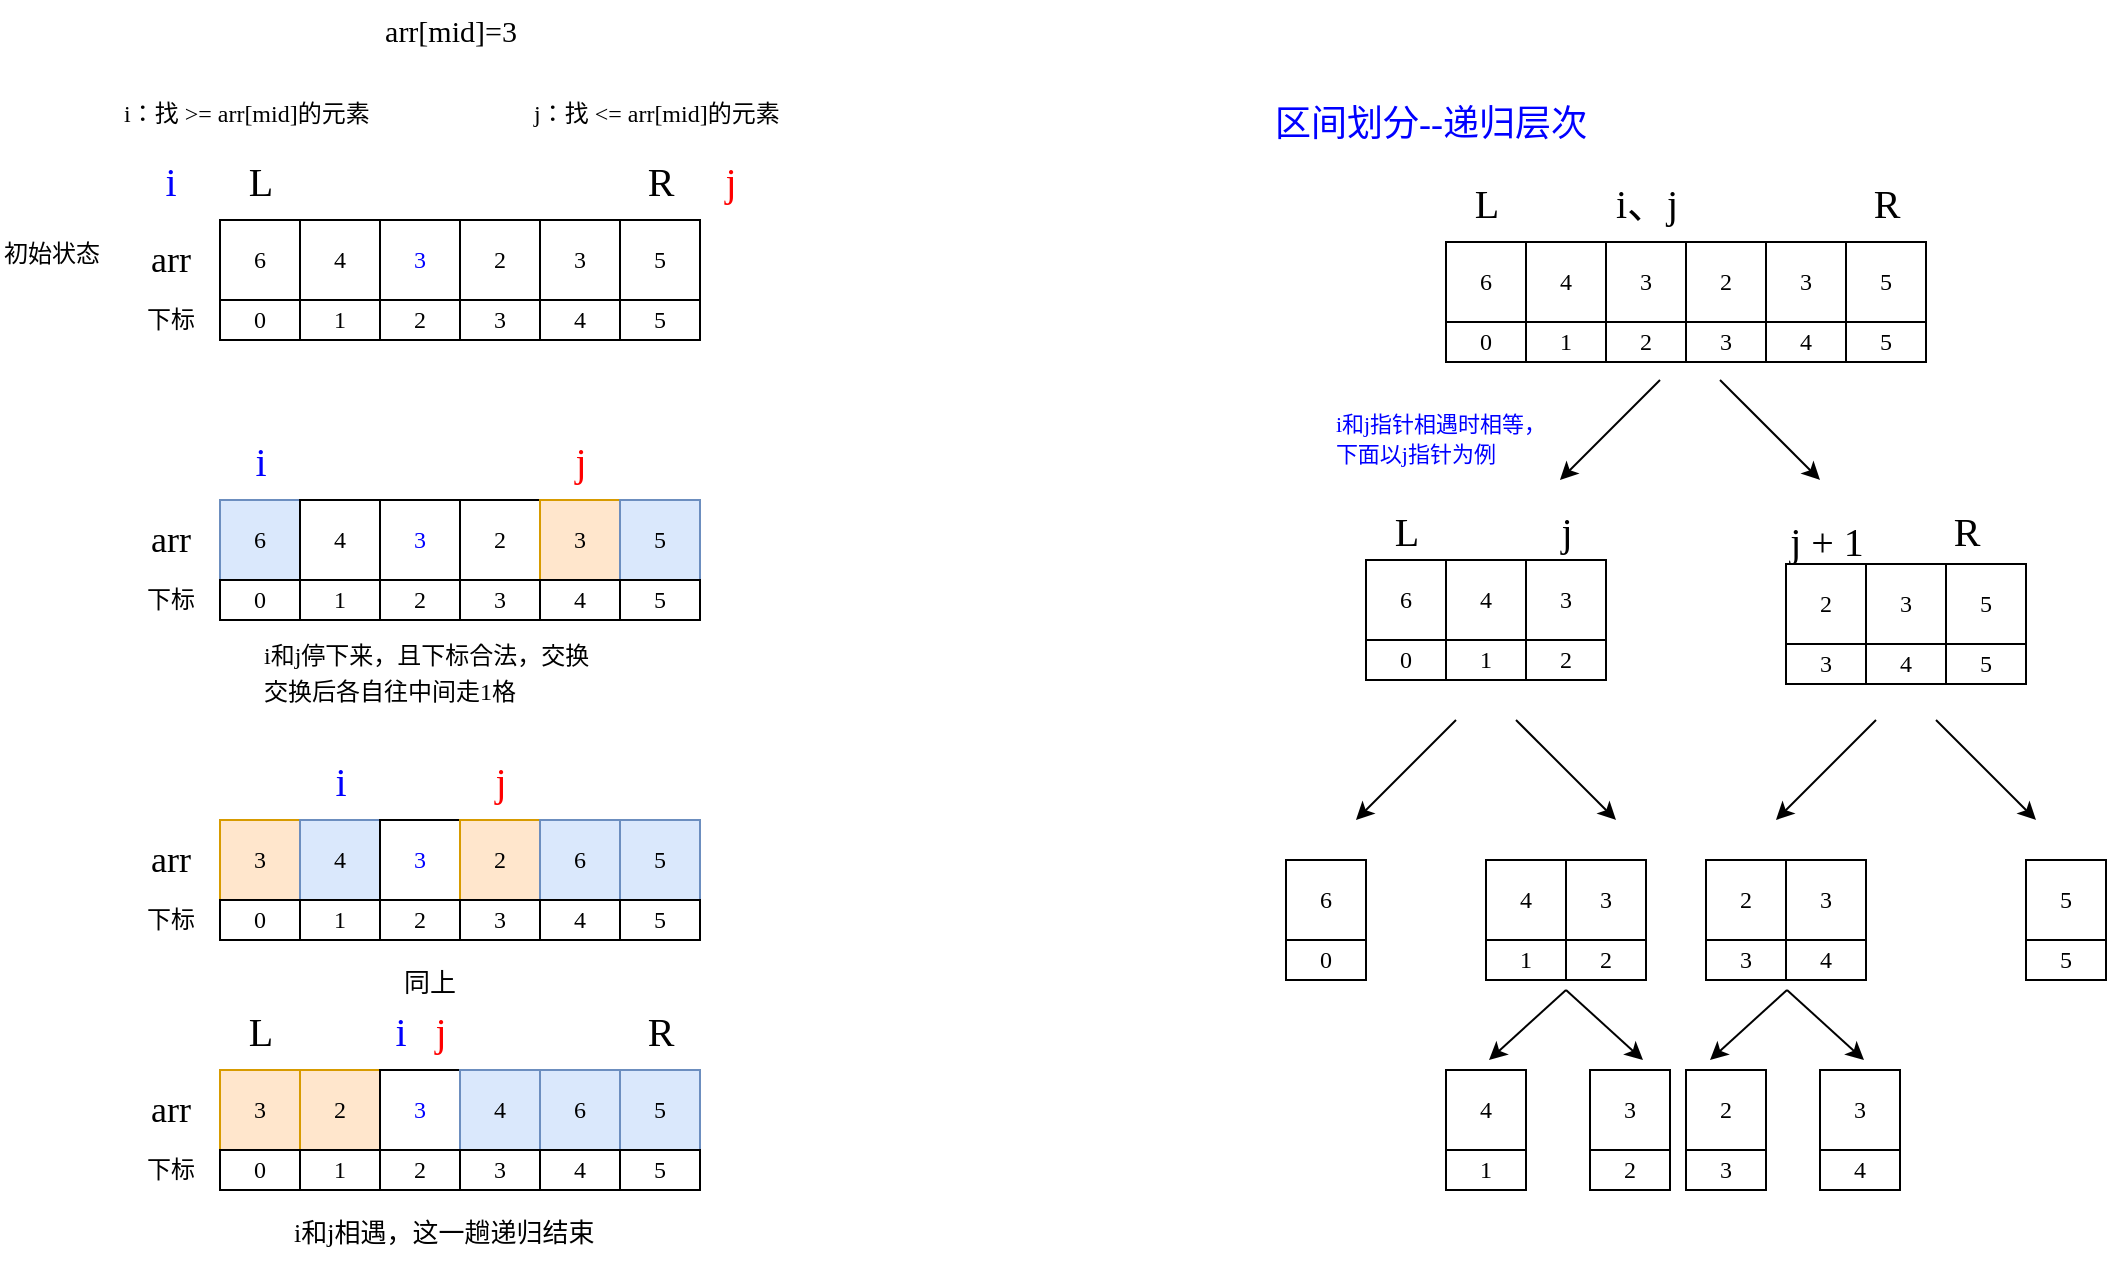 <mxfile version="21.1.9" type="device">
  <diagram name="第 1 页" id="QLZJ1L3jq67yCuwpPgn8">
    <mxGraphModel dx="1434" dy="875" grid="0" gridSize="10" guides="1" tooltips="1" connect="1" arrows="1" fold="1" page="1" pageScale="1" pageWidth="1654" pageHeight="2336" math="0" shadow="0">
      <root>
        <mxCell id="0" />
        <mxCell id="1" parent="0" />
        <mxCell id="d9wNvwzPSucR8l-naQEp-1" value="6" style="rounded=0;whiteSpace=wrap;html=1;fontFamily=Songti TC;" parent="1" vertex="1">
          <mxGeometry x="160" y="200" width="40" height="40" as="geometry" />
        </mxCell>
        <mxCell id="d9wNvwzPSucR8l-naQEp-10" value="4" style="rounded=0;whiteSpace=wrap;html=1;fontFamily=Songti TC;" parent="1" vertex="1">
          <mxGeometry x="200" y="200" width="40" height="40" as="geometry" />
        </mxCell>
        <mxCell id="d9wNvwzPSucR8l-naQEp-11" value="&lt;font color=&quot;#0000ff&quot;&gt;3&lt;/font&gt;" style="rounded=0;whiteSpace=wrap;html=1;fontFamily=Songti TC;" parent="1" vertex="1">
          <mxGeometry x="240" y="200" width="40" height="40" as="geometry" />
        </mxCell>
        <mxCell id="d9wNvwzPSucR8l-naQEp-12" value="2" style="rounded=0;whiteSpace=wrap;html=1;fontFamily=Songti TC;" parent="1" vertex="1">
          <mxGeometry x="280" y="200" width="40" height="40" as="geometry" />
        </mxCell>
        <mxCell id="d9wNvwzPSucR8l-naQEp-13" value="3" style="rounded=0;whiteSpace=wrap;html=1;fontFamily=Songti TC;" parent="1" vertex="1">
          <mxGeometry x="320" y="200" width="40" height="40" as="geometry" />
        </mxCell>
        <mxCell id="d9wNvwzPSucR8l-naQEp-14" value="5" style="rounded=0;whiteSpace=wrap;html=1;fontFamily=Songti TC;" parent="1" vertex="1">
          <mxGeometry x="360" y="200" width="40" height="40" as="geometry" />
        </mxCell>
        <mxCell id="d9wNvwzPSucR8l-naQEp-19" value="i" style="text;html=1;align=center;verticalAlign=middle;resizable=0;points=[];autosize=1;strokeColor=none;fillColor=none;fontColor=#0000FF;fontSize=20;fontFamily=Songti TC;" parent="1" vertex="1">
          <mxGeometry x="120" y="160" width="30" height="40" as="geometry" />
        </mxCell>
        <mxCell id="d9wNvwzPSucR8l-naQEp-30" value="下标" style="text;html=1;align=center;verticalAlign=middle;resizable=0;points=[];autosize=1;strokeColor=none;fillColor=none;fontFamily=Songti TC;" parent="1" vertex="1">
          <mxGeometry x="110" y="235" width="50" height="30" as="geometry" />
        </mxCell>
        <mxCell id="d9wNvwzPSucR8l-naQEp-31" value="&lt;font color=&quot;#ff0000&quot;&gt;j&lt;/font&gt;" style="text;html=1;align=center;verticalAlign=middle;resizable=0;points=[];autosize=1;strokeColor=none;fillColor=none;fontColor=#0000FF;fontSize=20;fontFamily=Songti TC;" parent="1" vertex="1">
          <mxGeometry x="400" y="160" width="30" height="40" as="geometry" />
        </mxCell>
        <mxCell id="d9wNvwzPSucR8l-naQEp-32" value="&lt;font color=&quot;#000000&quot; style=&quot;font-size: 15px;&quot;&gt;arr[mid]=3&lt;/font&gt;" style="text;html=1;align=center;verticalAlign=middle;resizable=0;points=[];autosize=1;strokeColor=none;fillColor=none;fontColor=#0000FF;fontSize=15;fontFamily=Songti TC;" parent="1" vertex="1">
          <mxGeometry x="230" y="90" width="90" height="30" as="geometry" />
        </mxCell>
        <mxCell id="d9wNvwzPSucR8l-naQEp-33" value="&lt;font style=&quot;font-size: 18px;&quot;&gt;arr&lt;/font&gt;" style="text;html=1;align=center;verticalAlign=middle;resizable=0;points=[];autosize=1;strokeColor=none;fillColor=none;fontFamily=Songti TC;" parent="1" vertex="1">
          <mxGeometry x="110" y="200" width="50" height="40" as="geometry" />
        </mxCell>
        <mxCell id="d9wNvwzPSucR8l-naQEp-20" value="0" style="rounded=0;whiteSpace=wrap;html=1;fontFamily=Songti TC;container=0;" parent="1" vertex="1">
          <mxGeometry x="160" y="240" width="40" height="20" as="geometry" />
        </mxCell>
        <mxCell id="d9wNvwzPSucR8l-naQEp-21" value="1" style="rounded=0;whiteSpace=wrap;html=1;fontFamily=Songti TC;container=0;" parent="1" vertex="1">
          <mxGeometry x="200" y="240" width="40" height="20" as="geometry" />
        </mxCell>
        <mxCell id="d9wNvwzPSucR8l-naQEp-22" value="2" style="rounded=0;whiteSpace=wrap;html=1;fontFamily=Songti TC;container=0;" parent="1" vertex="1">
          <mxGeometry x="240" y="240" width="40" height="20" as="geometry" />
        </mxCell>
        <mxCell id="d9wNvwzPSucR8l-naQEp-23" value="3" style="rounded=0;whiteSpace=wrap;html=1;fontFamily=Songti TC;container=0;" parent="1" vertex="1">
          <mxGeometry x="280" y="240" width="40" height="20" as="geometry" />
        </mxCell>
        <mxCell id="d9wNvwzPSucR8l-naQEp-24" value="4" style="rounded=0;whiteSpace=wrap;html=1;fontFamily=Songti TC;container=0;" parent="1" vertex="1">
          <mxGeometry x="320" y="240" width="40" height="20" as="geometry" />
        </mxCell>
        <mxCell id="d9wNvwzPSucR8l-naQEp-25" value="5" style="rounded=0;whiteSpace=wrap;html=1;fontFamily=Songti TC;container=0;" parent="1" vertex="1">
          <mxGeometry x="360" y="240" width="40" height="20" as="geometry" />
        </mxCell>
        <mxCell id="d9wNvwzPSucR8l-naQEp-34" value="6" style="rounded=0;whiteSpace=wrap;html=1;fontFamily=Songti TC;fillColor=#dae8fc;strokeColor=#6c8ebf;" parent="1" vertex="1">
          <mxGeometry x="160" y="340" width="40" height="40" as="geometry" />
        </mxCell>
        <mxCell id="d9wNvwzPSucR8l-naQEp-35" value="4" style="rounded=0;whiteSpace=wrap;html=1;fontFamily=Songti TC;" parent="1" vertex="1">
          <mxGeometry x="200" y="340" width="40" height="40" as="geometry" />
        </mxCell>
        <mxCell id="d9wNvwzPSucR8l-naQEp-36" value="&lt;font color=&quot;#0000ff&quot;&gt;3&lt;/font&gt;" style="rounded=0;whiteSpace=wrap;html=1;fontFamily=Songti TC;" parent="1" vertex="1">
          <mxGeometry x="240" y="340" width="40" height="40" as="geometry" />
        </mxCell>
        <mxCell id="d9wNvwzPSucR8l-naQEp-37" value="2" style="rounded=0;whiteSpace=wrap;html=1;fontFamily=Songti TC;" parent="1" vertex="1">
          <mxGeometry x="280" y="340" width="40" height="40" as="geometry" />
        </mxCell>
        <mxCell id="d9wNvwzPSucR8l-naQEp-38" value="3" style="rounded=0;whiteSpace=wrap;html=1;fontFamily=Songti TC;fillColor=#ffe6cc;strokeColor=#d79b00;" parent="1" vertex="1">
          <mxGeometry x="320" y="340" width="40" height="40" as="geometry" />
        </mxCell>
        <mxCell id="d9wNvwzPSucR8l-naQEp-39" value="5" style="rounded=0;whiteSpace=wrap;html=1;fontFamily=Songti TC;fillColor=#dae8fc;strokeColor=#6c8ebf;" parent="1" vertex="1">
          <mxGeometry x="360" y="340" width="40" height="40" as="geometry" />
        </mxCell>
        <mxCell id="d9wNvwzPSucR8l-naQEp-40" value="i" style="text;html=1;align=center;verticalAlign=middle;resizable=0;points=[];autosize=1;strokeColor=none;fillColor=none;fontColor=#0000FF;fontSize=20;fontFamily=Songti TC;" parent="1" vertex="1">
          <mxGeometry x="165" y="300" width="30" height="40" as="geometry" />
        </mxCell>
        <mxCell id="d9wNvwzPSucR8l-naQEp-41" value="下标" style="text;html=1;align=center;verticalAlign=middle;resizable=0;points=[];autosize=1;strokeColor=none;fillColor=none;fontFamily=Songti TC;" parent="1" vertex="1">
          <mxGeometry x="110" y="375" width="50" height="30" as="geometry" />
        </mxCell>
        <mxCell id="d9wNvwzPSucR8l-naQEp-42" value="&lt;font color=&quot;#ff0000&quot;&gt;j&lt;/font&gt;" style="text;html=1;align=center;verticalAlign=middle;resizable=0;points=[];autosize=1;strokeColor=none;fillColor=none;fontColor=#0000FF;fontSize=20;fontFamily=Songti TC;" parent="1" vertex="1">
          <mxGeometry x="325" y="300" width="30" height="40" as="geometry" />
        </mxCell>
        <mxCell id="d9wNvwzPSucR8l-naQEp-43" value="&lt;font style=&quot;font-size: 18px;&quot;&gt;arr&lt;/font&gt;" style="text;html=1;align=center;verticalAlign=middle;resizable=0;points=[];autosize=1;strokeColor=none;fillColor=none;fontFamily=Songti TC;" parent="1" vertex="1">
          <mxGeometry x="110" y="340" width="50" height="40" as="geometry" />
        </mxCell>
        <mxCell id="d9wNvwzPSucR8l-naQEp-44" value="0" style="rounded=0;whiteSpace=wrap;html=1;fontFamily=Songti TC;container=0;" parent="1" vertex="1">
          <mxGeometry x="160" y="380" width="40" height="20" as="geometry" />
        </mxCell>
        <mxCell id="d9wNvwzPSucR8l-naQEp-45" value="1" style="rounded=0;whiteSpace=wrap;html=1;fontFamily=Songti TC;container=0;" parent="1" vertex="1">
          <mxGeometry x="200" y="380" width="40" height="20" as="geometry" />
        </mxCell>
        <mxCell id="d9wNvwzPSucR8l-naQEp-46" value="2" style="rounded=0;whiteSpace=wrap;html=1;fontFamily=Songti TC;container=0;" parent="1" vertex="1">
          <mxGeometry x="240" y="380" width="40" height="20" as="geometry" />
        </mxCell>
        <mxCell id="d9wNvwzPSucR8l-naQEp-47" value="3" style="rounded=0;whiteSpace=wrap;html=1;fontFamily=Songti TC;container=0;" parent="1" vertex="1">
          <mxGeometry x="280" y="380" width="40" height="20" as="geometry" />
        </mxCell>
        <mxCell id="d9wNvwzPSucR8l-naQEp-48" value="4" style="rounded=0;whiteSpace=wrap;html=1;fontFamily=Songti TC;container=0;" parent="1" vertex="1">
          <mxGeometry x="320" y="380" width="40" height="20" as="geometry" />
        </mxCell>
        <mxCell id="d9wNvwzPSucR8l-naQEp-49" value="5" style="rounded=0;whiteSpace=wrap;html=1;fontFamily=Songti TC;container=0;" parent="1" vertex="1">
          <mxGeometry x="360" y="380" width="40" height="20" as="geometry" />
        </mxCell>
        <mxCell id="d9wNvwzPSucR8l-naQEp-50" value="&lt;font style=&quot;font-size: 12px;&quot; color=&quot;#000000&quot;&gt;i：找 &amp;gt;= arr[mid]的元素&lt;br&gt;&lt;/font&gt;" style="text;html=1;align=left;verticalAlign=middle;resizable=0;points=[];autosize=1;strokeColor=none;fillColor=none;fontColor=#0000FF;fontSize=15;fontFamily=Songti TC;" parent="1" vertex="1">
          <mxGeometry x="110" y="130" width="150" height="30" as="geometry" />
        </mxCell>
        <mxCell id="d9wNvwzPSucR8l-naQEp-51" value="&lt;font style=&quot;font-size: 12px;&quot; color=&quot;#000000&quot;&gt;j：找 &amp;lt;= arr[mid]的元素&lt;/font&gt;&lt;font style=&quot;font-size: 12px;&quot; color=&quot;#000000&quot;&gt;&lt;br&gt;&lt;/font&gt;" style="text;html=1;align=left;verticalAlign=middle;resizable=0;points=[];autosize=1;strokeColor=none;fillColor=none;fontColor=#0000FF;fontSize=15;fontFamily=Songti TC;" parent="1" vertex="1">
          <mxGeometry x="315" y="130" width="150" height="30" as="geometry" />
        </mxCell>
        <mxCell id="d9wNvwzPSucR8l-naQEp-53" value="&lt;font style=&quot;font-size: 12px;&quot; color=&quot;#000000&quot;&gt;初始状态&lt;br&gt;&lt;/font&gt;" style="text;html=1;align=left;verticalAlign=middle;resizable=0;points=[];autosize=1;strokeColor=none;fillColor=none;fontColor=#0000FF;fontSize=15;fontFamily=Songti TC;" parent="1" vertex="1">
          <mxGeometry x="50" y="200" width="70" height="30" as="geometry" />
        </mxCell>
        <mxCell id="d9wNvwzPSucR8l-naQEp-54" value="&lt;font style=&quot;font-size: 12px;&quot; color=&quot;#000000&quot;&gt;&lt;font style=&quot;font-size: 12px;&quot;&gt;i和j停下来，且下标合法，交换&lt;br&gt;&lt;/font&gt;交换后各自往中间走1格&lt;br&gt;&lt;/font&gt;" style="text;html=1;align=left;verticalAlign=middle;resizable=0;points=[];autosize=1;strokeColor=none;fillColor=none;fontColor=#0000FF;fontSize=15;fontFamily=Songti TC;" parent="1" vertex="1">
          <mxGeometry x="180" y="400" width="190" height="50" as="geometry" />
        </mxCell>
        <mxCell id="d9wNvwzPSucR8l-naQEp-55" value="3" style="rounded=0;whiteSpace=wrap;html=1;fontFamily=Songti TC;fillColor=#ffe6cc;strokeColor=#d79b00;" parent="1" vertex="1">
          <mxGeometry x="160" y="500" width="40" height="40" as="geometry" />
        </mxCell>
        <mxCell id="d9wNvwzPSucR8l-naQEp-56" value="4" style="rounded=0;whiteSpace=wrap;html=1;fontFamily=Songti TC;fillColor=#dae8fc;strokeColor=#6c8ebf;" parent="1" vertex="1">
          <mxGeometry x="200" y="500" width="40" height="40" as="geometry" />
        </mxCell>
        <mxCell id="d9wNvwzPSucR8l-naQEp-57" value="&lt;font color=&quot;#0000ff&quot;&gt;3&lt;/font&gt;" style="rounded=0;whiteSpace=wrap;html=1;fontFamily=Songti TC;" parent="1" vertex="1">
          <mxGeometry x="240" y="500" width="40" height="40" as="geometry" />
        </mxCell>
        <mxCell id="d9wNvwzPSucR8l-naQEp-58" value="2" style="rounded=0;whiteSpace=wrap;html=1;fontFamily=Songti TC;fillColor=#ffe6cc;strokeColor=#d79b00;" parent="1" vertex="1">
          <mxGeometry x="280" y="500" width="40" height="40" as="geometry" />
        </mxCell>
        <mxCell id="d9wNvwzPSucR8l-naQEp-59" value="6" style="rounded=0;whiteSpace=wrap;html=1;fontFamily=Songti TC;fillColor=#dae8fc;strokeColor=#6c8ebf;" parent="1" vertex="1">
          <mxGeometry x="320" y="500" width="40" height="40" as="geometry" />
        </mxCell>
        <mxCell id="d9wNvwzPSucR8l-naQEp-60" value="5" style="rounded=0;whiteSpace=wrap;html=1;fontFamily=Songti TC;fillColor=#dae8fc;strokeColor=#6c8ebf;" parent="1" vertex="1">
          <mxGeometry x="360" y="500" width="40" height="40" as="geometry" />
        </mxCell>
        <mxCell id="d9wNvwzPSucR8l-naQEp-61" value="i" style="text;html=1;align=center;verticalAlign=middle;resizable=0;points=[];autosize=1;strokeColor=none;fillColor=none;fontColor=#0000FF;fontSize=20;fontFamily=Songti TC;" parent="1" vertex="1">
          <mxGeometry x="205" y="460" width="30" height="40" as="geometry" />
        </mxCell>
        <mxCell id="d9wNvwzPSucR8l-naQEp-62" value="下标" style="text;html=1;align=center;verticalAlign=middle;resizable=0;points=[];autosize=1;strokeColor=none;fillColor=none;fontFamily=Songti TC;" parent="1" vertex="1">
          <mxGeometry x="110" y="535" width="50" height="30" as="geometry" />
        </mxCell>
        <mxCell id="d9wNvwzPSucR8l-naQEp-63" value="&lt;font color=&quot;#ff0000&quot;&gt;j&lt;/font&gt;" style="text;html=1;align=center;verticalAlign=middle;resizable=0;points=[];autosize=1;strokeColor=none;fillColor=none;fontColor=#0000FF;fontSize=20;fontFamily=Songti TC;" parent="1" vertex="1">
          <mxGeometry x="285" y="460" width="30" height="40" as="geometry" />
        </mxCell>
        <mxCell id="d9wNvwzPSucR8l-naQEp-64" value="&lt;font style=&quot;font-size: 18px;&quot;&gt;arr&lt;/font&gt;" style="text;html=1;align=center;verticalAlign=middle;resizable=0;points=[];autosize=1;strokeColor=none;fillColor=none;fontFamily=Songti TC;" parent="1" vertex="1">
          <mxGeometry x="110" y="500" width="50" height="40" as="geometry" />
        </mxCell>
        <mxCell id="d9wNvwzPSucR8l-naQEp-65" value="0" style="rounded=0;whiteSpace=wrap;html=1;fontFamily=Songti TC;container=0;" parent="1" vertex="1">
          <mxGeometry x="160" y="540" width="40" height="20" as="geometry" />
        </mxCell>
        <mxCell id="d9wNvwzPSucR8l-naQEp-66" value="1" style="rounded=0;whiteSpace=wrap;html=1;fontFamily=Songti TC;container=0;" parent="1" vertex="1">
          <mxGeometry x="200" y="540" width="40" height="20" as="geometry" />
        </mxCell>
        <mxCell id="d9wNvwzPSucR8l-naQEp-67" value="2" style="rounded=0;whiteSpace=wrap;html=1;fontFamily=Songti TC;container=0;" parent="1" vertex="1">
          <mxGeometry x="240" y="540" width="40" height="20" as="geometry" />
        </mxCell>
        <mxCell id="d9wNvwzPSucR8l-naQEp-68" value="3" style="rounded=0;whiteSpace=wrap;html=1;fontFamily=Songti TC;container=0;" parent="1" vertex="1">
          <mxGeometry x="280" y="540" width="40" height="20" as="geometry" />
        </mxCell>
        <mxCell id="d9wNvwzPSucR8l-naQEp-69" value="4" style="rounded=0;whiteSpace=wrap;html=1;fontFamily=Songti TC;container=0;" parent="1" vertex="1">
          <mxGeometry x="320" y="540" width="40" height="20" as="geometry" />
        </mxCell>
        <mxCell id="d9wNvwzPSucR8l-naQEp-70" value="5" style="rounded=0;whiteSpace=wrap;html=1;fontFamily=Songti TC;container=0;" parent="1" vertex="1">
          <mxGeometry x="360" y="540" width="40" height="20" as="geometry" />
        </mxCell>
        <mxCell id="d9wNvwzPSucR8l-naQEp-71" value="&lt;font style=&quot;&quot; color=&quot;#000000&quot;&gt;&lt;span style=&quot;font-size: 13px;&quot;&gt;同上&lt;/span&gt;&lt;br&gt;&lt;/font&gt;" style="text;html=1;align=left;verticalAlign=middle;resizable=0;points=[];autosize=1;strokeColor=none;fillColor=none;fontColor=#0000FF;fontSize=15;fontFamily=Songti TC;" parent="1" vertex="1">
          <mxGeometry x="250" y="565" width="50" height="30" as="geometry" />
        </mxCell>
        <mxCell id="d9wNvwzPSucR8l-naQEp-72" value="3" style="rounded=0;whiteSpace=wrap;html=1;fontFamily=Songti TC;fillColor=#ffe6cc;strokeColor=#d79b00;" parent="1" vertex="1">
          <mxGeometry x="160" y="625" width="40" height="40" as="geometry" />
        </mxCell>
        <mxCell id="d9wNvwzPSucR8l-naQEp-73" value="2" style="rounded=0;whiteSpace=wrap;html=1;fontFamily=Songti TC;fillColor=#ffe6cc;strokeColor=#d79b00;" parent="1" vertex="1">
          <mxGeometry x="200" y="625" width="40" height="40" as="geometry" />
        </mxCell>
        <mxCell id="d9wNvwzPSucR8l-naQEp-74" value="&lt;font color=&quot;#0000ff&quot;&gt;3&lt;/font&gt;" style="rounded=0;whiteSpace=wrap;html=1;fontFamily=Songti TC;" parent="1" vertex="1">
          <mxGeometry x="240" y="625" width="40" height="40" as="geometry" />
        </mxCell>
        <mxCell id="d9wNvwzPSucR8l-naQEp-75" value="4" style="rounded=0;whiteSpace=wrap;html=1;fontFamily=Songti TC;fillColor=#dae8fc;strokeColor=#6c8ebf;" parent="1" vertex="1">
          <mxGeometry x="280" y="625" width="40" height="40" as="geometry" />
        </mxCell>
        <mxCell id="d9wNvwzPSucR8l-naQEp-76" value="6" style="rounded=0;whiteSpace=wrap;html=1;fontFamily=Songti TC;fillColor=#dae8fc;strokeColor=#6c8ebf;" parent="1" vertex="1">
          <mxGeometry x="320" y="625" width="40" height="40" as="geometry" />
        </mxCell>
        <mxCell id="d9wNvwzPSucR8l-naQEp-77" value="5" style="rounded=0;whiteSpace=wrap;html=1;fontFamily=Songti TC;fillColor=#dae8fc;strokeColor=#6c8ebf;" parent="1" vertex="1">
          <mxGeometry x="360" y="625" width="40" height="40" as="geometry" />
        </mxCell>
        <mxCell id="d9wNvwzPSucR8l-naQEp-78" value="下标" style="text;html=1;align=center;verticalAlign=middle;resizable=0;points=[];autosize=1;strokeColor=none;fillColor=none;fontFamily=Songti TC;" parent="1" vertex="1">
          <mxGeometry x="110" y="660" width="50" height="30" as="geometry" />
        </mxCell>
        <mxCell id="d9wNvwzPSucR8l-naQEp-79" value="&lt;font style=&quot;font-size: 18px;&quot;&gt;arr&lt;/font&gt;" style="text;html=1;align=center;verticalAlign=middle;resizable=0;points=[];autosize=1;strokeColor=none;fillColor=none;fontFamily=Songti TC;" parent="1" vertex="1">
          <mxGeometry x="110" y="625" width="50" height="40" as="geometry" />
        </mxCell>
        <mxCell id="d9wNvwzPSucR8l-naQEp-80" value="0" style="rounded=0;whiteSpace=wrap;html=1;fontFamily=Songti TC;container=0;" parent="1" vertex="1">
          <mxGeometry x="160" y="665" width="40" height="20" as="geometry" />
        </mxCell>
        <mxCell id="d9wNvwzPSucR8l-naQEp-81" value="1" style="rounded=0;whiteSpace=wrap;html=1;fontFamily=Songti TC;container=0;" parent="1" vertex="1">
          <mxGeometry x="200" y="665" width="40" height="20" as="geometry" />
        </mxCell>
        <mxCell id="d9wNvwzPSucR8l-naQEp-82" value="2" style="rounded=0;whiteSpace=wrap;html=1;fontFamily=Songti TC;container=0;" parent="1" vertex="1">
          <mxGeometry x="240" y="665" width="40" height="20" as="geometry" />
        </mxCell>
        <mxCell id="d9wNvwzPSucR8l-naQEp-83" value="3" style="rounded=0;whiteSpace=wrap;html=1;fontFamily=Songti TC;container=0;" parent="1" vertex="1">
          <mxGeometry x="280" y="665" width="40" height="20" as="geometry" />
        </mxCell>
        <mxCell id="d9wNvwzPSucR8l-naQEp-84" value="4" style="rounded=0;whiteSpace=wrap;html=1;fontFamily=Songti TC;container=0;" parent="1" vertex="1">
          <mxGeometry x="320" y="665" width="40" height="20" as="geometry" />
        </mxCell>
        <mxCell id="d9wNvwzPSucR8l-naQEp-85" value="5" style="rounded=0;whiteSpace=wrap;html=1;fontFamily=Songti TC;container=0;" parent="1" vertex="1">
          <mxGeometry x="360" y="665" width="40" height="20" as="geometry" />
        </mxCell>
        <mxCell id="d9wNvwzPSucR8l-naQEp-86" value="&lt;font style=&quot;&quot; color=&quot;#000000&quot;&gt;&lt;span style=&quot;font-size: 13px;&quot;&gt;i和j相遇，这一趟递归结束&lt;/span&gt;&lt;br&gt;&lt;/font&gt;" style="text;html=1;align=left;verticalAlign=middle;resizable=0;points=[];autosize=1;strokeColor=none;fillColor=none;fontColor=#0000FF;fontSize=15;fontFamily=Songti TC;" parent="1" vertex="1">
          <mxGeometry x="195" y="690" width="170" height="30" as="geometry" />
        </mxCell>
        <mxCell id="d9wNvwzPSucR8l-naQEp-87" value="i" style="text;html=1;align=center;verticalAlign=middle;resizable=0;points=[];autosize=1;strokeColor=none;fillColor=none;fontColor=#0000FF;fontSize=20;fontFamily=Songti TC;" parent="1" vertex="1">
          <mxGeometry x="235" y="585" width="30" height="40" as="geometry" />
        </mxCell>
        <mxCell id="d9wNvwzPSucR8l-naQEp-88" value="&lt;font color=&quot;#ff0000&quot;&gt;j&lt;/font&gt;" style="text;html=1;align=center;verticalAlign=middle;resizable=0;points=[];autosize=1;strokeColor=none;fillColor=none;fontColor=#0000FF;fontSize=20;fontFamily=Songti TC;" parent="1" vertex="1">
          <mxGeometry x="255" y="585" width="30" height="40" as="geometry" />
        </mxCell>
        <mxCell id="d9wNvwzPSucR8l-naQEp-89" value="6" style="rounded=0;whiteSpace=wrap;html=1;fontFamily=Songti TC;" parent="1" vertex="1">
          <mxGeometry x="773" y="211" width="40" height="40" as="geometry" />
        </mxCell>
        <mxCell id="d9wNvwzPSucR8l-naQEp-90" value="4" style="rounded=0;whiteSpace=wrap;html=1;fontFamily=Songti TC;" parent="1" vertex="1">
          <mxGeometry x="813" y="211" width="40" height="40" as="geometry" />
        </mxCell>
        <mxCell id="d9wNvwzPSucR8l-naQEp-91" value="3" style="rounded=0;whiteSpace=wrap;html=1;fontFamily=Songti TC;" parent="1" vertex="1">
          <mxGeometry x="853" y="211" width="40" height="40" as="geometry" />
        </mxCell>
        <mxCell id="d9wNvwzPSucR8l-naQEp-92" value="2" style="rounded=0;whiteSpace=wrap;html=1;fontFamily=Songti TC;" parent="1" vertex="1">
          <mxGeometry x="893" y="211" width="40" height="40" as="geometry" />
        </mxCell>
        <mxCell id="d9wNvwzPSucR8l-naQEp-93" value="3" style="rounded=0;whiteSpace=wrap;html=1;fontFamily=Songti TC;" parent="1" vertex="1">
          <mxGeometry x="933" y="211" width="40" height="40" as="geometry" />
        </mxCell>
        <mxCell id="d9wNvwzPSucR8l-naQEp-94" value="5" style="rounded=0;whiteSpace=wrap;html=1;fontFamily=Songti TC;" parent="1" vertex="1">
          <mxGeometry x="973" y="211" width="40" height="40" as="geometry" />
        </mxCell>
        <mxCell id="d9wNvwzPSucR8l-naQEp-95" value="0" style="rounded=0;whiteSpace=wrap;html=1;fontFamily=Songti TC;container=0;" parent="1" vertex="1">
          <mxGeometry x="773" y="251" width="40" height="20" as="geometry" />
        </mxCell>
        <mxCell id="d9wNvwzPSucR8l-naQEp-96" value="1" style="rounded=0;whiteSpace=wrap;html=1;fontFamily=Songti TC;container=0;" parent="1" vertex="1">
          <mxGeometry x="813" y="251" width="40" height="20" as="geometry" />
        </mxCell>
        <mxCell id="d9wNvwzPSucR8l-naQEp-97" value="2" style="rounded=0;whiteSpace=wrap;html=1;fontFamily=Songti TC;container=0;" parent="1" vertex="1">
          <mxGeometry x="853" y="251" width="40" height="20" as="geometry" />
        </mxCell>
        <mxCell id="d9wNvwzPSucR8l-naQEp-98" value="3" style="rounded=0;whiteSpace=wrap;html=1;fontFamily=Songti TC;container=0;" parent="1" vertex="1">
          <mxGeometry x="893" y="251" width="40" height="20" as="geometry" />
        </mxCell>
        <mxCell id="d9wNvwzPSucR8l-naQEp-99" value="4" style="rounded=0;whiteSpace=wrap;html=1;fontFamily=Songti TC;container=0;" parent="1" vertex="1">
          <mxGeometry x="933" y="251" width="40" height="20" as="geometry" />
        </mxCell>
        <mxCell id="d9wNvwzPSucR8l-naQEp-100" value="5" style="rounded=0;whiteSpace=wrap;html=1;fontFamily=Songti TC;container=0;" parent="1" vertex="1">
          <mxGeometry x="973" y="251" width="40" height="20" as="geometry" />
        </mxCell>
        <mxCell id="d9wNvwzPSucR8l-naQEp-101" value="6" style="rounded=0;whiteSpace=wrap;html=1;fontFamily=Songti TC;" parent="1" vertex="1">
          <mxGeometry x="733" y="370" width="40" height="40" as="geometry" />
        </mxCell>
        <mxCell id="d9wNvwzPSucR8l-naQEp-102" value="4" style="rounded=0;whiteSpace=wrap;html=1;fontFamily=Songti TC;" parent="1" vertex="1">
          <mxGeometry x="773" y="370" width="40" height="40" as="geometry" />
        </mxCell>
        <mxCell id="d9wNvwzPSucR8l-naQEp-103" value="3" style="rounded=0;whiteSpace=wrap;html=1;fontFamily=Songti TC;" parent="1" vertex="1">
          <mxGeometry x="813" y="370" width="40" height="40" as="geometry" />
        </mxCell>
        <mxCell id="d9wNvwzPSucR8l-naQEp-104" value="0" style="rounded=0;whiteSpace=wrap;html=1;fontFamily=Songti TC;container=0;" parent="1" vertex="1">
          <mxGeometry x="733" y="410" width="40" height="20" as="geometry" />
        </mxCell>
        <mxCell id="d9wNvwzPSucR8l-naQEp-105" value="1" style="rounded=0;whiteSpace=wrap;html=1;fontFamily=Songti TC;container=0;" parent="1" vertex="1">
          <mxGeometry x="773" y="410" width="40" height="20" as="geometry" />
        </mxCell>
        <mxCell id="d9wNvwzPSucR8l-naQEp-106" value="2" style="rounded=0;whiteSpace=wrap;html=1;fontFamily=Songti TC;container=0;" parent="1" vertex="1">
          <mxGeometry x="813" y="410" width="40" height="20" as="geometry" />
        </mxCell>
        <mxCell id="d9wNvwzPSucR8l-naQEp-107" value="2" style="rounded=0;whiteSpace=wrap;html=1;fontFamily=Songti TC;" parent="1" vertex="1">
          <mxGeometry x="943" y="372" width="40" height="40" as="geometry" />
        </mxCell>
        <mxCell id="d9wNvwzPSucR8l-naQEp-108" value="3" style="rounded=0;whiteSpace=wrap;html=1;fontFamily=Songti TC;" parent="1" vertex="1">
          <mxGeometry x="983" y="372" width="40" height="40" as="geometry" />
        </mxCell>
        <mxCell id="d9wNvwzPSucR8l-naQEp-109" value="5" style="rounded=0;whiteSpace=wrap;html=1;fontFamily=Songti TC;" parent="1" vertex="1">
          <mxGeometry x="1023" y="372" width="40" height="40" as="geometry" />
        </mxCell>
        <mxCell id="d9wNvwzPSucR8l-naQEp-110" value="3" style="rounded=0;whiteSpace=wrap;html=1;fontFamily=Songti TC;container=0;" parent="1" vertex="1">
          <mxGeometry x="943" y="412" width="40" height="20" as="geometry" />
        </mxCell>
        <mxCell id="d9wNvwzPSucR8l-naQEp-111" value="4" style="rounded=0;whiteSpace=wrap;html=1;fontFamily=Songti TC;container=0;" parent="1" vertex="1">
          <mxGeometry x="983" y="412" width="40" height="20" as="geometry" />
        </mxCell>
        <mxCell id="d9wNvwzPSucR8l-naQEp-112" value="5" style="rounded=0;whiteSpace=wrap;html=1;fontFamily=Songti TC;container=0;" parent="1" vertex="1">
          <mxGeometry x="1023" y="412" width="40" height="20" as="geometry" />
        </mxCell>
        <mxCell id="d9wNvwzPSucR8l-naQEp-113" value="" style="endArrow=classic;html=1;rounded=0;" parent="1" edge="1">
          <mxGeometry width="50" height="50" relative="1" as="geometry">
            <mxPoint x="880" y="280" as="sourcePoint" />
            <mxPoint x="830" y="330" as="targetPoint" />
          </mxGeometry>
        </mxCell>
        <mxCell id="d9wNvwzPSucR8l-naQEp-115" value="" style="endArrow=classic;html=1;rounded=0;" parent="1" edge="1">
          <mxGeometry width="50" height="50" relative="1" as="geometry">
            <mxPoint x="910" y="280" as="sourcePoint" />
            <mxPoint x="960" y="330" as="targetPoint" />
          </mxGeometry>
        </mxCell>
        <mxCell id="d9wNvwzPSucR8l-naQEp-116" value="&lt;font color=&quot;#000000&quot;&gt;L&lt;/font&gt;" style="text;html=1;align=center;verticalAlign=middle;resizable=0;points=[];autosize=1;strokeColor=none;fillColor=none;fontColor=#0000FF;fontSize=20;fontFamily=Songti TC;" parent="1" vertex="1">
          <mxGeometry x="160" y="160" width="40" height="40" as="geometry" />
        </mxCell>
        <mxCell id="d9wNvwzPSucR8l-naQEp-117" value="&lt;font color=&quot;#000000&quot;&gt;R&lt;/font&gt;" style="text;html=1;align=center;verticalAlign=middle;resizable=0;points=[];autosize=1;strokeColor=none;fillColor=none;fontColor=#0000FF;fontSize=20;fontFamily=Songti TC;" parent="1" vertex="1">
          <mxGeometry x="360" y="160" width="40" height="40" as="geometry" />
        </mxCell>
        <mxCell id="d9wNvwzPSucR8l-naQEp-118" value="&lt;font color=&quot;#000000&quot;&gt;L&lt;/font&gt;" style="text;html=1;align=center;verticalAlign=middle;resizable=0;points=[];autosize=1;strokeColor=none;fillColor=none;fontColor=#0000FF;fontSize=20;fontFamily=Songti TC;" parent="1" vertex="1">
          <mxGeometry x="160" y="585" width="40" height="40" as="geometry" />
        </mxCell>
        <mxCell id="d9wNvwzPSucR8l-naQEp-119" value="&lt;font color=&quot;#000000&quot;&gt;R&lt;/font&gt;" style="text;html=1;align=center;verticalAlign=middle;resizable=0;points=[];autosize=1;strokeColor=none;fillColor=none;fontColor=#0000FF;fontSize=20;fontFamily=Songti TC;" parent="1" vertex="1">
          <mxGeometry x="360" y="585" width="40" height="40" as="geometry" />
        </mxCell>
        <mxCell id="d9wNvwzPSucR8l-naQEp-120" value="&lt;font color=&quot;#000000&quot;&gt;L&lt;/font&gt;" style="text;html=1;align=center;verticalAlign=middle;resizable=0;points=[];autosize=1;strokeColor=none;fillColor=none;fontColor=#0000FF;fontSize=20;fontFamily=Songti TC;" parent="1" vertex="1">
          <mxGeometry x="773" y="171" width="40" height="40" as="geometry" />
        </mxCell>
        <mxCell id="d9wNvwzPSucR8l-naQEp-121" value="&lt;font color=&quot;#000000&quot;&gt;R&lt;/font&gt;" style="text;html=1;align=center;verticalAlign=middle;resizable=0;points=[];autosize=1;strokeColor=none;fillColor=none;fontColor=#0000FF;fontSize=20;fontFamily=Songti TC;" parent="1" vertex="1">
          <mxGeometry x="973" y="171" width="40" height="40" as="geometry" />
        </mxCell>
        <mxCell id="d9wNvwzPSucR8l-naQEp-122" value="&lt;font color=&quot;#000000&quot;&gt;i、j&lt;/font&gt;" style="text;html=1;align=center;verticalAlign=middle;resizable=0;points=[];autosize=1;strokeColor=none;fillColor=none;fontColor=#0000FF;fontSize=20;fontFamily=Songti TC;" parent="1" vertex="1">
          <mxGeometry x="848" y="171" width="50" height="40" as="geometry" />
        </mxCell>
        <mxCell id="d9wNvwzPSucR8l-naQEp-123" value="&lt;font color=&quot;#000000&quot;&gt;L&lt;/font&gt;" style="text;html=1;align=center;verticalAlign=middle;resizable=0;points=[];autosize=1;strokeColor=none;fillColor=none;fontColor=#0000FF;fontSize=20;fontFamily=Songti TC;" parent="1" vertex="1">
          <mxGeometry x="733" y="335" width="40" height="40" as="geometry" />
        </mxCell>
        <mxCell id="d9wNvwzPSucR8l-naQEp-124" value="&lt;font color=&quot;#000000&quot;&gt;R&lt;/font&gt;" style="text;html=1;align=center;verticalAlign=middle;resizable=0;points=[];autosize=1;strokeColor=none;fillColor=none;fontColor=#0000FF;fontSize=20;fontFamily=Songti TC;" parent="1" vertex="1">
          <mxGeometry x="1013" y="335" width="40" height="40" as="geometry" />
        </mxCell>
        <mxCell id="d9wNvwzPSucR8l-naQEp-125" value="&lt;font color=&quot;#000000&quot;&gt;j&lt;/font&gt;" style="text;html=1;align=center;verticalAlign=middle;resizable=0;points=[];autosize=1;strokeColor=none;fillColor=none;fontColor=#0000FF;fontSize=20;fontFamily=Songti TC;" parent="1" vertex="1">
          <mxGeometry x="818" y="335" width="30" height="40" as="geometry" />
        </mxCell>
        <mxCell id="d9wNvwzPSucR8l-naQEp-126" value="&lt;font color=&quot;#000000&quot;&gt;j + 1&lt;/font&gt;" style="text;html=1;align=center;verticalAlign=middle;resizable=0;points=[];autosize=1;strokeColor=none;fillColor=none;fontColor=#0000FF;fontSize=20;fontFamily=Songti TC;" parent="1" vertex="1">
          <mxGeometry x="933" y="340" width="60" height="40" as="geometry" />
        </mxCell>
        <mxCell id="d9wNvwzPSucR8l-naQEp-128" value="&lt;div style=&quot;text-align: left;&quot;&gt;&lt;span style=&quot;font-size: 11px; background-color: initial;&quot;&gt;i和j指针相遇时相等，&lt;/span&gt;&lt;/div&gt;&lt;font style=&quot;font-size: 11px;&quot;&gt;&lt;div style=&quot;text-align: left;&quot;&gt;&lt;span style=&quot;background-color: initial;&quot;&gt;下面以j指针为例&lt;/span&gt;&lt;/div&gt;&lt;/font&gt;" style="text;html=1;align=center;verticalAlign=middle;resizable=0;points=[];autosize=1;strokeColor=none;fillColor=none;fontColor=#0000FF;fontSize=20;fontFamily=Songti TC;" parent="1" vertex="1">
          <mxGeometry x="700" y="280" width="140" height="50" as="geometry" />
        </mxCell>
        <mxCell id="gNFgUsxPpQUOQiZbJuLc-1" value="&lt;div style=&quot;text-align: left;&quot;&gt;&lt;font style=&quot;font-size: 18px;&quot;&gt;区间划分--递归层次&lt;/font&gt;&lt;/div&gt;" style="text;html=1;align=center;verticalAlign=middle;resizable=0;points=[];autosize=1;strokeColor=none;fillColor=none;fontColor=#0000FF;fontSize=20;fontFamily=Songti TC;" parent="1" vertex="1">
          <mxGeometry x="675" y="131" width="180" height="40" as="geometry" />
        </mxCell>
        <mxCell id="gNFgUsxPpQUOQiZbJuLc-3" value="" style="endArrow=classic;html=1;rounded=0;" parent="1" edge="1">
          <mxGeometry width="50" height="50" relative="1" as="geometry">
            <mxPoint x="778" y="450" as="sourcePoint" />
            <mxPoint x="728" y="500" as="targetPoint" />
          </mxGeometry>
        </mxCell>
        <mxCell id="gNFgUsxPpQUOQiZbJuLc-4" value="" style="endArrow=classic;html=1;rounded=0;" parent="1" edge="1">
          <mxGeometry width="50" height="50" relative="1" as="geometry">
            <mxPoint x="808" y="450" as="sourcePoint" />
            <mxPoint x="858" y="500" as="targetPoint" />
          </mxGeometry>
        </mxCell>
        <mxCell id="gNFgUsxPpQUOQiZbJuLc-5" value="" style="endArrow=classic;html=1;rounded=0;" parent="1" edge="1">
          <mxGeometry width="50" height="50" relative="1" as="geometry">
            <mxPoint x="988" y="450" as="sourcePoint" />
            <mxPoint x="938" y="500" as="targetPoint" />
          </mxGeometry>
        </mxCell>
        <mxCell id="gNFgUsxPpQUOQiZbJuLc-6" value="" style="endArrow=classic;html=1;rounded=0;" parent="1" edge="1">
          <mxGeometry width="50" height="50" relative="1" as="geometry">
            <mxPoint x="1018" y="450" as="sourcePoint" />
            <mxPoint x="1068" y="500" as="targetPoint" />
          </mxGeometry>
        </mxCell>
        <mxCell id="gNFgUsxPpQUOQiZbJuLc-7" value="6" style="rounded=0;whiteSpace=wrap;html=1;fontFamily=Songti TC;" parent="1" vertex="1">
          <mxGeometry x="693" y="520" width="40" height="40" as="geometry" />
        </mxCell>
        <mxCell id="gNFgUsxPpQUOQiZbJuLc-8" value="4" style="rounded=0;whiteSpace=wrap;html=1;fontFamily=Songti TC;" parent="1" vertex="1">
          <mxGeometry x="793" y="520" width="40" height="40" as="geometry" />
        </mxCell>
        <mxCell id="gNFgUsxPpQUOQiZbJuLc-9" value="3" style="rounded=0;whiteSpace=wrap;html=1;fontFamily=Songti TC;" parent="1" vertex="1">
          <mxGeometry x="833" y="520" width="40" height="40" as="geometry" />
        </mxCell>
        <mxCell id="gNFgUsxPpQUOQiZbJuLc-10" value="0" style="rounded=0;whiteSpace=wrap;html=1;fontFamily=Songti TC;container=0;" parent="1" vertex="1">
          <mxGeometry x="693" y="560" width="40" height="20" as="geometry" />
        </mxCell>
        <mxCell id="gNFgUsxPpQUOQiZbJuLc-11" value="1" style="rounded=0;whiteSpace=wrap;html=1;fontFamily=Songti TC;container=0;" parent="1" vertex="1">
          <mxGeometry x="793" y="560" width="40" height="20" as="geometry" />
        </mxCell>
        <mxCell id="gNFgUsxPpQUOQiZbJuLc-12" value="2" style="rounded=0;whiteSpace=wrap;html=1;fontFamily=Songti TC;container=0;" parent="1" vertex="1">
          <mxGeometry x="833" y="560" width="40" height="20" as="geometry" />
        </mxCell>
        <mxCell id="gNFgUsxPpQUOQiZbJuLc-15" value="2" style="rounded=0;whiteSpace=wrap;html=1;fontFamily=Songti TC;" parent="1" vertex="1">
          <mxGeometry x="903" y="520" width="40" height="40" as="geometry" />
        </mxCell>
        <mxCell id="gNFgUsxPpQUOQiZbJuLc-16" value="3" style="rounded=0;whiteSpace=wrap;html=1;fontFamily=Songti TC;" parent="1" vertex="1">
          <mxGeometry x="943" y="520" width="40" height="40" as="geometry" />
        </mxCell>
        <mxCell id="gNFgUsxPpQUOQiZbJuLc-17" value="5" style="rounded=0;whiteSpace=wrap;html=1;fontFamily=Songti TC;" parent="1" vertex="1">
          <mxGeometry x="1063" y="520" width="40" height="40" as="geometry" />
        </mxCell>
        <mxCell id="gNFgUsxPpQUOQiZbJuLc-18" value="3" style="rounded=0;whiteSpace=wrap;html=1;fontFamily=Songti TC;container=0;" parent="1" vertex="1">
          <mxGeometry x="903" y="560" width="40" height="20" as="geometry" />
        </mxCell>
        <mxCell id="gNFgUsxPpQUOQiZbJuLc-19" value="4" style="rounded=0;whiteSpace=wrap;html=1;fontFamily=Songti TC;container=0;" parent="1" vertex="1">
          <mxGeometry x="943" y="560" width="40" height="20" as="geometry" />
        </mxCell>
        <mxCell id="gNFgUsxPpQUOQiZbJuLc-20" value="5" style="rounded=0;whiteSpace=wrap;html=1;fontFamily=Songti TC;container=0;" parent="1" vertex="1">
          <mxGeometry x="1063" y="560" width="40" height="20" as="geometry" />
        </mxCell>
        <mxCell id="gNFgUsxPpQUOQiZbJuLc-27" value="4" style="rounded=0;whiteSpace=wrap;html=1;fontFamily=Songti TC;" parent="1" vertex="1">
          <mxGeometry x="773" y="625" width="40" height="40" as="geometry" />
        </mxCell>
        <mxCell id="gNFgUsxPpQUOQiZbJuLc-28" value="3" style="rounded=0;whiteSpace=wrap;html=1;fontFamily=Songti TC;" parent="1" vertex="1">
          <mxGeometry x="845" y="625" width="40" height="40" as="geometry" />
        </mxCell>
        <mxCell id="gNFgUsxPpQUOQiZbJuLc-29" value="1" style="rounded=0;whiteSpace=wrap;html=1;fontFamily=Songti TC;container=0;" parent="1" vertex="1">
          <mxGeometry x="773" y="665" width="40" height="20" as="geometry" />
        </mxCell>
        <mxCell id="gNFgUsxPpQUOQiZbJuLc-30" value="2" style="rounded=0;whiteSpace=wrap;html=1;fontFamily=Songti TC;container=0;" parent="1" vertex="1">
          <mxGeometry x="845" y="665" width="40" height="20" as="geometry" />
        </mxCell>
        <mxCell id="gNFgUsxPpQUOQiZbJuLc-31" value="" style="group" parent="1" vertex="1" connectable="0">
          <mxGeometry x="794.5" y="585" width="77" height="35" as="geometry" />
        </mxCell>
        <mxCell id="gNFgUsxPpQUOQiZbJuLc-23" value="" style="endArrow=classic;html=1;rounded=0;" parent="gNFgUsxPpQUOQiZbJuLc-31" edge="1">
          <mxGeometry width="50" height="50" relative="1" as="geometry">
            <mxPoint x="38.5" as="sourcePoint" />
            <mxPoint y="35" as="targetPoint" />
          </mxGeometry>
        </mxCell>
        <mxCell id="gNFgUsxPpQUOQiZbJuLc-24" value="" style="endArrow=classic;html=1;rounded=0;" parent="gNFgUsxPpQUOQiZbJuLc-31" edge="1">
          <mxGeometry width="50" height="50" relative="1" as="geometry">
            <mxPoint x="38.5" as="sourcePoint" />
            <mxPoint x="77" y="35" as="targetPoint" />
          </mxGeometry>
        </mxCell>
        <mxCell id="gNFgUsxPpQUOQiZbJuLc-32" value="" style="group" parent="1" vertex="1" connectable="0">
          <mxGeometry x="905" y="585" width="77" height="35" as="geometry" />
        </mxCell>
        <mxCell id="gNFgUsxPpQUOQiZbJuLc-33" value="" style="endArrow=classic;html=1;rounded=0;" parent="gNFgUsxPpQUOQiZbJuLc-32" edge="1">
          <mxGeometry width="50" height="50" relative="1" as="geometry">
            <mxPoint x="38.5" as="sourcePoint" />
            <mxPoint y="35" as="targetPoint" />
          </mxGeometry>
        </mxCell>
        <mxCell id="gNFgUsxPpQUOQiZbJuLc-34" value="" style="endArrow=classic;html=1;rounded=0;" parent="gNFgUsxPpQUOQiZbJuLc-32" edge="1">
          <mxGeometry width="50" height="50" relative="1" as="geometry">
            <mxPoint x="38.5" as="sourcePoint" />
            <mxPoint x="77" y="35" as="targetPoint" />
          </mxGeometry>
        </mxCell>
        <mxCell id="gNFgUsxPpQUOQiZbJuLc-35" value="2" style="rounded=0;whiteSpace=wrap;html=1;fontFamily=Songti TC;" parent="1" vertex="1">
          <mxGeometry x="893" y="625" width="40" height="40" as="geometry" />
        </mxCell>
        <mxCell id="gNFgUsxPpQUOQiZbJuLc-36" value="3" style="rounded=0;whiteSpace=wrap;html=1;fontFamily=Songti TC;" parent="1" vertex="1">
          <mxGeometry x="960" y="625" width="40" height="40" as="geometry" />
        </mxCell>
        <mxCell id="gNFgUsxPpQUOQiZbJuLc-37" value="3" style="rounded=0;whiteSpace=wrap;html=1;fontFamily=Songti TC;container=0;" parent="1" vertex="1">
          <mxGeometry x="893" y="665" width="40" height="20" as="geometry" />
        </mxCell>
        <mxCell id="gNFgUsxPpQUOQiZbJuLc-38" value="4" style="rounded=0;whiteSpace=wrap;html=1;fontFamily=Songti TC;container=0;" parent="1" vertex="1">
          <mxGeometry x="960" y="665" width="40" height="20" as="geometry" />
        </mxCell>
      </root>
    </mxGraphModel>
  </diagram>
</mxfile>
